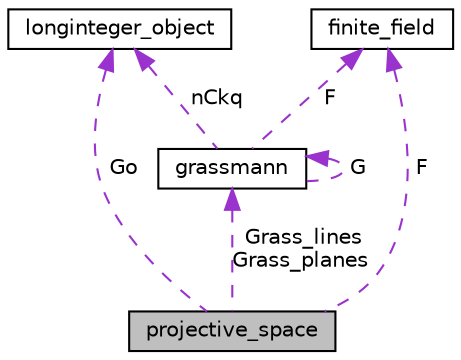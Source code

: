 digraph "projective_space"
{
  edge [fontname="Helvetica",fontsize="10",labelfontname="Helvetica",labelfontsize="10"];
  node [fontname="Helvetica",fontsize="10",shape=record];
  Node1 [label="projective_space",height=0.2,width=0.4,color="black", fillcolor="grey75", style="filled", fontcolor="black"];
  Node2 -> Node1 [dir="back",color="darkorchid3",fontsize="10",style="dashed",label=" Go" ,fontname="Helvetica"];
  Node2 [label="longinteger_object",height=0.2,width=0.4,color="black", fillcolor="white", style="filled",URL="$dd/d7e/classlonginteger__object.html"];
  Node3 -> Node1 [dir="back",color="darkorchid3",fontsize="10",style="dashed",label=" F" ,fontname="Helvetica"];
  Node3 [label="finite_field",height=0.2,width=0.4,color="black", fillcolor="white", style="filled",URL="$df/d5a/classfinite__field.html"];
  Node4 -> Node1 [dir="back",color="darkorchid3",fontsize="10",style="dashed",label=" Grass_lines\nGrass_planes" ,fontname="Helvetica"];
  Node4 [label="grassmann",height=0.2,width=0.4,color="black", fillcolor="white", style="filled",URL="$df/d02/classgrassmann.html"];
  Node2 -> Node4 [dir="back",color="darkorchid3",fontsize="10",style="dashed",label=" nCkq" ,fontname="Helvetica"];
  Node4 -> Node4 [dir="back",color="darkorchid3",fontsize="10",style="dashed",label=" G" ,fontname="Helvetica"];
  Node3 -> Node4 [dir="back",color="darkorchid3",fontsize="10",style="dashed",label=" F" ,fontname="Helvetica"];
}
